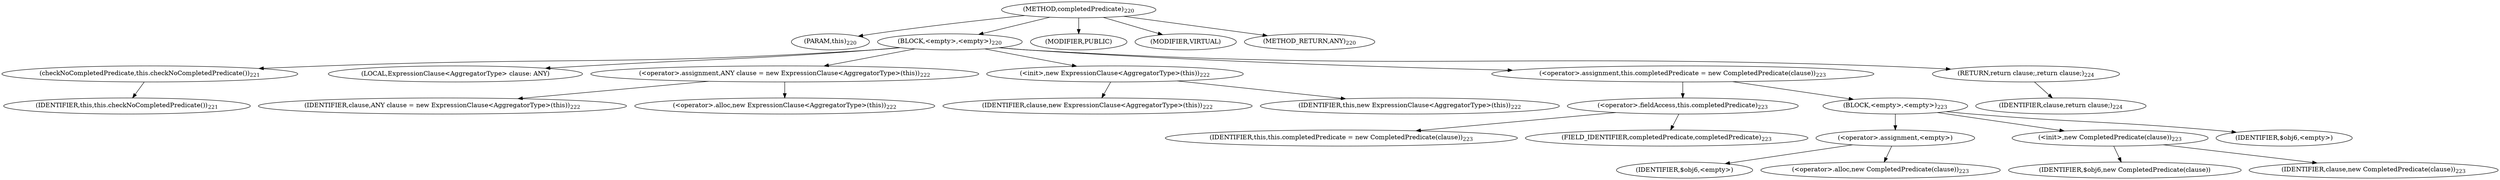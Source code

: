 digraph "completedPredicate" {  
"519" [label = <(METHOD,completedPredicate)<SUB>220</SUB>> ]
"50" [label = <(PARAM,this)<SUB>220</SUB>> ]
"520" [label = <(BLOCK,&lt;empty&gt;,&lt;empty&gt;)<SUB>220</SUB>> ]
"521" [label = <(checkNoCompletedPredicate,this.checkNoCompletedPredicate())<SUB>221</SUB>> ]
"49" [label = <(IDENTIFIER,this,this.checkNoCompletedPredicate())<SUB>221</SUB>> ]
"53" [label = <(LOCAL,ExpressionClause&lt;AggregatorType&gt; clause: ANY)> ]
"522" [label = <(&lt;operator&gt;.assignment,ANY clause = new ExpressionClause&lt;AggregatorType&gt;(this))<SUB>222</SUB>> ]
"523" [label = <(IDENTIFIER,clause,ANY clause = new ExpressionClause&lt;AggregatorType&gt;(this))<SUB>222</SUB>> ]
"524" [label = <(&lt;operator&gt;.alloc,new ExpressionClause&lt;AggregatorType&gt;(this))<SUB>222</SUB>> ]
"525" [label = <(&lt;init&gt;,new ExpressionClause&lt;AggregatorType&gt;(this))<SUB>222</SUB>> ]
"52" [label = <(IDENTIFIER,clause,new ExpressionClause&lt;AggregatorType&gt;(this))<SUB>222</SUB>> ]
"51" [label = <(IDENTIFIER,this,new ExpressionClause&lt;AggregatorType&gt;(this))<SUB>222</SUB>> ]
"526" [label = <(&lt;operator&gt;.assignment,this.completedPredicate = new CompletedPredicate(clause))<SUB>223</SUB>> ]
"527" [label = <(&lt;operator&gt;.fieldAccess,this.completedPredicate)<SUB>223</SUB>> ]
"528" [label = <(IDENTIFIER,this,this.completedPredicate = new CompletedPredicate(clause))<SUB>223</SUB>> ]
"529" [label = <(FIELD_IDENTIFIER,completedPredicate,completedPredicate)<SUB>223</SUB>> ]
"530" [label = <(BLOCK,&lt;empty&gt;,&lt;empty&gt;)<SUB>223</SUB>> ]
"531" [label = <(&lt;operator&gt;.assignment,&lt;empty&gt;)> ]
"532" [label = <(IDENTIFIER,$obj6,&lt;empty&gt;)> ]
"533" [label = <(&lt;operator&gt;.alloc,new CompletedPredicate(clause))<SUB>223</SUB>> ]
"534" [label = <(&lt;init&gt;,new CompletedPredicate(clause))<SUB>223</SUB>> ]
"535" [label = <(IDENTIFIER,$obj6,new CompletedPredicate(clause))> ]
"536" [label = <(IDENTIFIER,clause,new CompletedPredicate(clause))<SUB>223</SUB>> ]
"537" [label = <(IDENTIFIER,$obj6,&lt;empty&gt;)> ]
"538" [label = <(RETURN,return clause;,return clause;)<SUB>224</SUB>> ]
"539" [label = <(IDENTIFIER,clause,return clause;)<SUB>224</SUB>> ]
"540" [label = <(MODIFIER,PUBLIC)> ]
"541" [label = <(MODIFIER,VIRTUAL)> ]
"542" [label = <(METHOD_RETURN,ANY)<SUB>220</SUB>> ]
  "519" -> "50" 
  "519" -> "520" 
  "519" -> "540" 
  "519" -> "541" 
  "519" -> "542" 
  "520" -> "521" 
  "520" -> "53" 
  "520" -> "522" 
  "520" -> "525" 
  "520" -> "526" 
  "520" -> "538" 
  "521" -> "49" 
  "522" -> "523" 
  "522" -> "524" 
  "525" -> "52" 
  "525" -> "51" 
  "526" -> "527" 
  "526" -> "530" 
  "527" -> "528" 
  "527" -> "529" 
  "530" -> "531" 
  "530" -> "534" 
  "530" -> "537" 
  "531" -> "532" 
  "531" -> "533" 
  "534" -> "535" 
  "534" -> "536" 
  "538" -> "539" 
}
